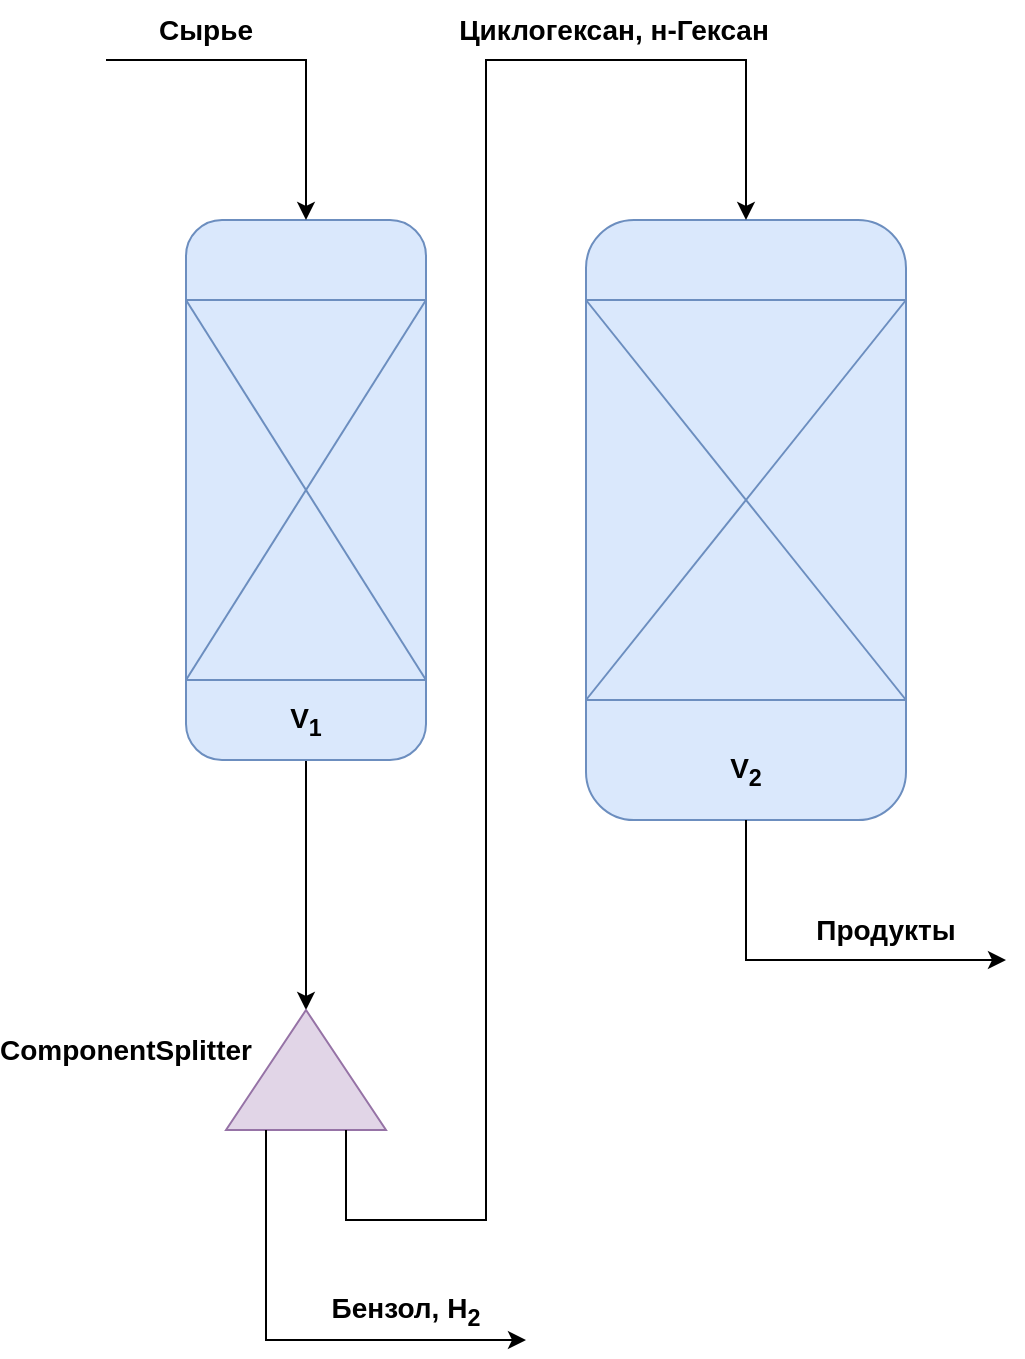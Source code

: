 <mxfile version="22.1.11" type="github">
  <diagram name="Страница — 1" id="3Ra4HTQ19XPt1AhPG3j0">
    <mxGraphModel dx="1077" dy="588" grid="1" gridSize="10" guides="1" tooltips="1" connect="1" arrows="1" fold="1" page="1" pageScale="1" pageWidth="827" pageHeight="1169" math="0" shadow="0">
      <root>
        <mxCell id="0" />
        <mxCell id="1" parent="0" />
        <mxCell id="Nei-xsbEB38eFT0cJwH2-21" value="" style="edgeStyle=orthogonalEdgeStyle;rounded=0;orthogonalLoop=1;jettySize=auto;html=1;entryX=1;entryY=0.5;entryDx=0;entryDy=0;" edge="1" parent="1" source="Nei-xsbEB38eFT0cJwH2-1" target="Nei-xsbEB38eFT0cJwH2-19">
          <mxGeometry relative="1" as="geometry">
            <mxPoint x="180" y="585" as="targetPoint" />
          </mxGeometry>
        </mxCell>
        <mxCell id="Nei-xsbEB38eFT0cJwH2-1" value="" style="rounded=1;whiteSpace=wrap;html=1;fillColor=#dae8fc;strokeColor=#6c8ebf;" vertex="1" parent="1">
          <mxGeometry x="120" y="120" width="120" height="270" as="geometry" />
        </mxCell>
        <mxCell id="Nei-xsbEB38eFT0cJwH2-3" value="" style="rounded=0;whiteSpace=wrap;html=1;fillColor=#dae8fc;strokeColor=#6c8ebf;" vertex="1" parent="1">
          <mxGeometry x="120" y="160" width="120" height="190" as="geometry" />
        </mxCell>
        <mxCell id="Nei-xsbEB38eFT0cJwH2-4" value="" style="endArrow=none;html=1;rounded=0;entryX=0;entryY=0;entryDx=0;entryDy=0;exitX=1;exitY=1;exitDx=0;exitDy=0;fillColor=#dae8fc;strokeColor=#6c8ebf;" edge="1" parent="1" source="Nei-xsbEB38eFT0cJwH2-3" target="Nei-xsbEB38eFT0cJwH2-3">
          <mxGeometry width="50" height="50" relative="1" as="geometry">
            <mxPoint x="390" y="460" as="sourcePoint" />
            <mxPoint x="440" y="410" as="targetPoint" />
          </mxGeometry>
        </mxCell>
        <mxCell id="Nei-xsbEB38eFT0cJwH2-5" value="" style="endArrow=none;html=1;rounded=0;entryX=1;entryY=0;entryDx=0;entryDy=0;exitX=0;exitY=1;exitDx=0;exitDy=0;fillColor=#dae8fc;strokeColor=#6c8ebf;" edge="1" parent="1" source="Nei-xsbEB38eFT0cJwH2-3" target="Nei-xsbEB38eFT0cJwH2-3">
          <mxGeometry width="50" height="50" relative="1" as="geometry">
            <mxPoint x="286" y="360" as="sourcePoint" />
            <mxPoint x="166" y="170" as="targetPoint" />
          </mxGeometry>
        </mxCell>
        <mxCell id="Nei-xsbEB38eFT0cJwH2-6" value="" style="rounded=1;whiteSpace=wrap;html=1;fillColor=#dae8fc;strokeColor=#6c8ebf;" vertex="1" parent="1">
          <mxGeometry x="320" y="120" width="160" height="300" as="geometry" />
        </mxCell>
        <mxCell id="Nei-xsbEB38eFT0cJwH2-7" value="" style="rounded=0;whiteSpace=wrap;html=1;fillColor=#dae8fc;strokeColor=#6c8ebf;" vertex="1" parent="1">
          <mxGeometry x="320" y="160" width="160" height="200" as="geometry" />
        </mxCell>
        <mxCell id="Nei-xsbEB38eFT0cJwH2-8" value="" style="endArrow=none;html=1;rounded=0;entryX=0;entryY=0;entryDx=0;entryDy=0;" edge="1" source="Nei-xsbEB38eFT0cJwH2-6" target="Nei-xsbEB38eFT0cJwH2-7" parent="1">
          <mxGeometry width="50" height="50" relative="1" as="geometry">
            <mxPoint x="590" y="460" as="sourcePoint" />
            <mxPoint x="640" y="410" as="targetPoint" />
          </mxGeometry>
        </mxCell>
        <mxCell id="Nei-xsbEB38eFT0cJwH2-9" value="" style="endArrow=none;html=1;rounded=0;entryX=1;entryY=0;entryDx=0;entryDy=0;exitX=0;exitY=1;exitDx=0;exitDy=0;fillColor=#dae8fc;strokeColor=#6c8ebf;" edge="1" source="Nei-xsbEB38eFT0cJwH2-7" target="Nei-xsbEB38eFT0cJwH2-7" parent="1">
          <mxGeometry width="50" height="50" relative="1" as="geometry">
            <mxPoint x="486" y="360" as="sourcePoint" />
            <mxPoint x="366" y="170" as="targetPoint" />
          </mxGeometry>
        </mxCell>
        <mxCell id="Nei-xsbEB38eFT0cJwH2-10" value="" style="endArrow=none;html=1;rounded=0;entryX=0;entryY=0;entryDx=0;entryDy=0;exitX=1;exitY=1;exitDx=0;exitDy=0;fillColor=#dae8fc;strokeColor=#6c8ebf;" edge="1" parent="1" source="Nei-xsbEB38eFT0cJwH2-7" target="Nei-xsbEB38eFT0cJwH2-7">
          <mxGeometry width="50" height="50" relative="1" as="geometry">
            <mxPoint x="278" y="360" as="sourcePoint" />
            <mxPoint x="158" y="170" as="targetPoint" />
          </mxGeometry>
        </mxCell>
        <mxCell id="Nei-xsbEB38eFT0cJwH2-11" value="" style="endArrow=classic;html=1;rounded=0;entryX=0.5;entryY=0;entryDx=0;entryDy=0;" edge="1" parent="1" target="Nei-xsbEB38eFT0cJwH2-1">
          <mxGeometry width="50" height="50" relative="1" as="geometry">
            <mxPoint x="80" y="40" as="sourcePoint" />
            <mxPoint x="60" y="340" as="targetPoint" />
            <Array as="points">
              <mxPoint x="80" y="40" />
              <mxPoint x="180" y="40" />
            </Array>
          </mxGeometry>
        </mxCell>
        <mxCell id="Nei-xsbEB38eFT0cJwH2-14" value="" style="endArrow=classic;html=1;rounded=0;exitX=0.5;exitY=1;exitDx=0;exitDy=0;" edge="1" parent="1" source="Nei-xsbEB38eFT0cJwH2-6">
          <mxGeometry width="50" height="50" relative="1" as="geometry">
            <mxPoint x="400" y="490" as="sourcePoint" />
            <mxPoint x="530" y="490" as="targetPoint" />
            <Array as="points">
              <mxPoint x="400" y="490" />
            </Array>
          </mxGeometry>
        </mxCell>
        <mxCell id="Nei-xsbEB38eFT0cJwH2-15" value="&lt;font style=&quot;font-size: 14px;&quot;&gt;V&lt;sub&gt;1&lt;/sub&gt;&lt;/font&gt;" style="text;strokeColor=none;align=center;fillColor=none;html=1;verticalAlign=middle;whiteSpace=wrap;rounded=0;fontStyle=1" vertex="1" parent="1">
          <mxGeometry x="150" y="355" width="60" height="30" as="geometry" />
        </mxCell>
        <mxCell id="Nei-xsbEB38eFT0cJwH2-16" value="&lt;font style=&quot;font-size: 14px;&quot;&gt;V&lt;sub&gt;2&lt;/sub&gt;&lt;/font&gt;" style="text;strokeColor=none;align=center;fillColor=none;html=1;verticalAlign=middle;whiteSpace=wrap;rounded=0;fontStyle=1" vertex="1" parent="1">
          <mxGeometry x="370" y="380" width="60" height="30" as="geometry" />
        </mxCell>
        <mxCell id="Nei-xsbEB38eFT0cJwH2-17" value="&lt;span style=&quot;font-size: 14px;&quot;&gt;Сырье&lt;/span&gt;" style="text;strokeColor=none;align=center;fillColor=none;html=1;verticalAlign=middle;whiteSpace=wrap;rounded=0;fontStyle=1" vertex="1" parent="1">
          <mxGeometry x="100" y="10" width="60" height="30" as="geometry" />
        </mxCell>
        <mxCell id="Nei-xsbEB38eFT0cJwH2-18" value="&lt;span style=&quot;font-size: 14px;&quot;&gt;Продукты&lt;/span&gt;" style="text;strokeColor=none;align=center;fillColor=none;html=1;verticalAlign=middle;whiteSpace=wrap;rounded=0;fontStyle=1" vertex="1" parent="1">
          <mxGeometry x="440" y="460" width="60" height="30" as="geometry" />
        </mxCell>
        <mxCell id="Nei-xsbEB38eFT0cJwH2-19" value="" style="triangle;whiteSpace=wrap;html=1;rotation=-90;fillColor=#e1d5e7;strokeColor=#9673a6;" vertex="1" parent="1">
          <mxGeometry x="150" y="505" width="60" height="80" as="geometry" />
        </mxCell>
        <mxCell id="Nei-xsbEB38eFT0cJwH2-22" value="" style="edgeStyle=orthogonalEdgeStyle;rounded=0;orthogonalLoop=1;jettySize=auto;html=1;entryX=0.5;entryY=0;entryDx=0;entryDy=0;exitX=0;exitY=0.75;exitDx=0;exitDy=0;" edge="1" parent="1" source="Nei-xsbEB38eFT0cJwH2-19" target="Nei-xsbEB38eFT0cJwH2-6">
          <mxGeometry relative="1" as="geometry">
            <mxPoint x="280" y="490" as="sourcePoint" />
            <mxPoint x="280" y="615" as="targetPoint" />
            <Array as="points">
              <mxPoint x="200" y="620" />
              <mxPoint x="270" y="620" />
              <mxPoint x="270" y="40" />
              <mxPoint x="400" y="40" />
            </Array>
          </mxGeometry>
        </mxCell>
        <mxCell id="Nei-xsbEB38eFT0cJwH2-23" value="" style="endArrow=classic;html=1;rounded=0;exitX=0;exitY=0.25;exitDx=0;exitDy=0;" edge="1" parent="1" source="Nei-xsbEB38eFT0cJwH2-19">
          <mxGeometry width="50" height="50" relative="1" as="geometry">
            <mxPoint x="160" y="585" as="sourcePoint" />
            <mxPoint x="290" y="680" as="targetPoint" />
            <Array as="points">
              <mxPoint x="160" y="680" />
            </Array>
          </mxGeometry>
        </mxCell>
        <mxCell id="Nei-xsbEB38eFT0cJwH2-24" value="&lt;span style=&quot;font-size: 14px;&quot;&gt;Бензол, Н&lt;sub&gt;2&lt;/sub&gt;&lt;/span&gt;" style="text;strokeColor=none;align=center;fillColor=none;html=1;verticalAlign=middle;whiteSpace=wrap;rounded=0;fontStyle=1" vertex="1" parent="1">
          <mxGeometry x="190" y="650" width="80" height="30" as="geometry" />
        </mxCell>
        <mxCell id="Nei-xsbEB38eFT0cJwH2-25" value="&lt;span style=&quot;font-size: 14px;&quot;&gt;Циклогексан, н-Гексан&lt;/span&gt;" style="text;strokeColor=none;align=center;fillColor=none;html=1;verticalAlign=middle;whiteSpace=wrap;rounded=0;fontStyle=1" vertex="1" parent="1">
          <mxGeometry x="254" y="10" width="160" height="30" as="geometry" />
        </mxCell>
        <mxCell id="Nei-xsbEB38eFT0cJwH2-26" value="&lt;span style=&quot;font-size: 14px;&quot;&gt;ComponentSplitter&lt;/span&gt;" style="text;strokeColor=none;align=center;fillColor=none;html=1;verticalAlign=middle;whiteSpace=wrap;rounded=0;fontStyle=1" vertex="1" parent="1">
          <mxGeometry x="30" y="520" width="120" height="30" as="geometry" />
        </mxCell>
      </root>
    </mxGraphModel>
  </diagram>
</mxfile>
